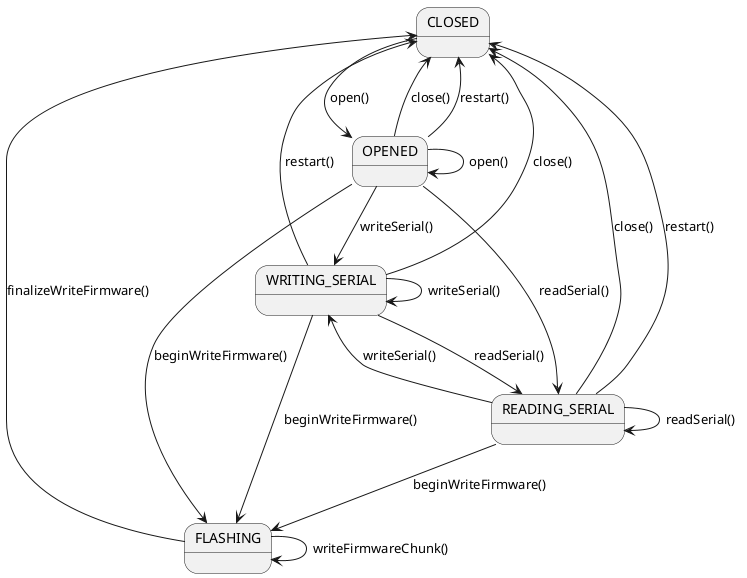 @startuml
State CLOSED
State OPENED
State FLASHING
State READING_SERIAL
State WRITING_SERIAL

CLOSED --> OPENED : open()

OPENED --> CLOSED : close()
OPENED --> CLOSED : restart()

OPENED --> OPENED : open()
OPENED --> READING_SERIAL : readSerial()
OPENED --> WRITING_SERIAL : writeSerial()
OPENED --> FLASHING : beginWriteFirmware()

READING_SERIAL --> READING_SERIAL : readSerial()
READING_SERIAL --> CLOSED : close()
READING_SERIAL --> CLOSED : restart()
READING_SERIAL --> FLASHING : beginWriteFirmware()
READING_SERIAL --> WRITING_SERIAL : writeSerial()

WRITING_SERIAL --> WRITING_SERIAL : writeSerial()
WRITING_SERIAL --> READING_SERIAL : readSerial()
WRITING_SERIAL --> FLASHING : beginWriteFirmware()
WRITING_SERIAL --> CLOSED : close()
WRITING_SERIAL --> CLOSED : restart()

FLASHING --> FLASHING : writeFirmwareChunk()
FLASHING --> CLOSED : finalizeWriteFirmware()
@enduml
